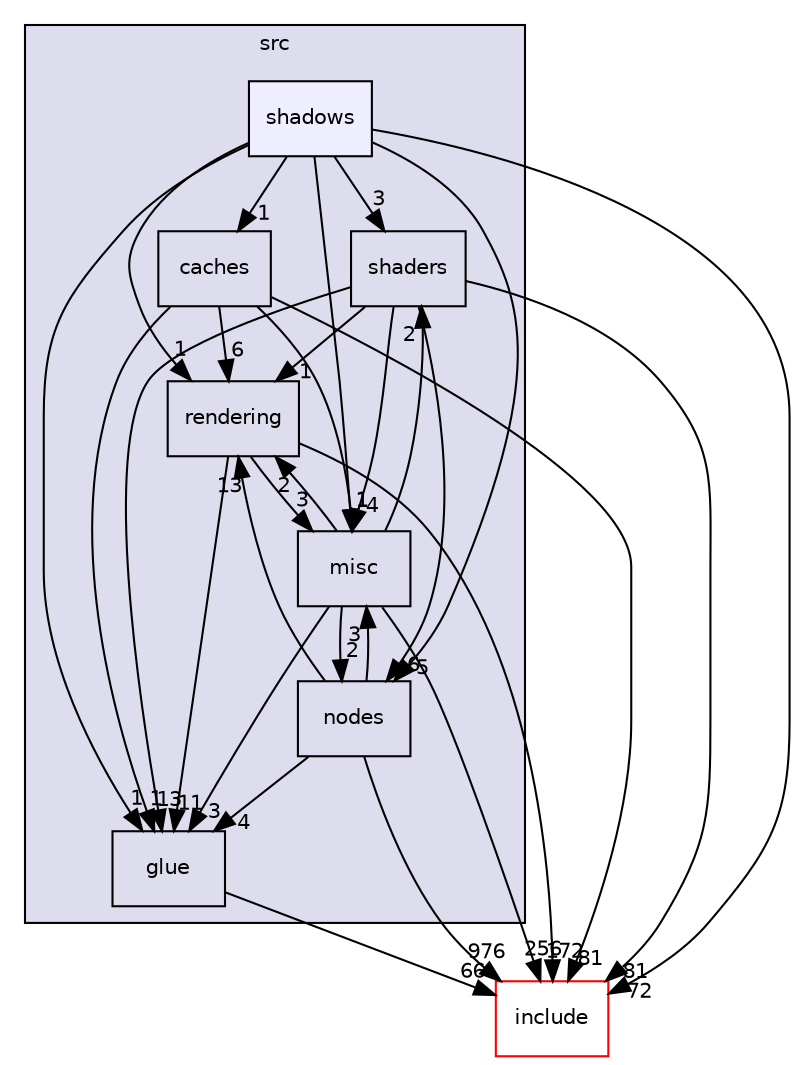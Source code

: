 digraph "src/shadows" {
  compound=true
  node [ fontsize="10", fontname="Helvetica"];
  edge [ labelfontsize="10", labelfontname="Helvetica"];
  subgraph clusterdir_68267d1309a1af8e8297ef4c3efbcdba {
    graph [ bgcolor="#ddddee", pencolor="black", label="src" fontname="Helvetica", fontsize="10", URL="dir_68267d1309a1af8e8297ef4c3efbcdba.html"]
  dir_0a4b4be470ccb3aa51643a03ee90aa9a [shape=box label="shaders" URL="dir_0a4b4be470ccb3aa51643a03ee90aa9a.html"];
  dir_1243271318b2b38807a3b1d2ca08dd72 [shape=box label="rendering" URL="dir_1243271318b2b38807a3b1d2ca08dd72.html"];
  dir_2b08d7bf2cac8371e87305faf468c5a1 [shape=box label="caches" URL="dir_2b08d7bf2cac8371e87305faf468c5a1.html"];
  dir_88826aa2a10e1882b573f502bc7f4b55 [shape=box label="misc" URL="dir_88826aa2a10e1882b573f502bc7f4b55.html"];
  dir_b50dc725db71458029b22868a9250dc9 [shape=box label="nodes" URL="dir_b50dc725db71458029b22868a9250dc9.html"];
  dir_f2bd59bdb8f75ec501a29f05f69524a3 [shape=box label="glue" URL="dir_f2bd59bdb8f75ec501a29f05f69524a3.html"];
  dir_ca447cf2c81bb2810be1cc650d7e819d [shape=box, label="shadows", style="filled", fillcolor="#eeeeff", pencolor="black", URL="dir_ca447cf2c81bb2810be1cc650d7e819d.html"];
  }
  dir_d44c64559bbebec7f509842c48db8b23 [shape=box label="include" fillcolor="white" style="filled" color="red" URL="dir_d44c64559bbebec7f509842c48db8b23.html"];
  dir_2b08d7bf2cac8371e87305faf468c5a1->dir_1243271318b2b38807a3b1d2ca08dd72 [headlabel="6", labeldistance=1.5 headhref="dir_000050_000077.html"];
  dir_2b08d7bf2cac8371e87305faf468c5a1->dir_88826aa2a10e1882b573f502bc7f4b55 [headlabel="1", labeldistance=1.5 headhref="dir_000050_000070.html"];
  dir_2b08d7bf2cac8371e87305faf468c5a1->dir_d44c64559bbebec7f509842c48db8b23 [headlabel="81", labeldistance=1.5 headhref="dir_000050_000000.html"];
  dir_2b08d7bf2cac8371e87305faf468c5a1->dir_f2bd59bdb8f75ec501a29f05f69524a3 [headlabel="1", labeldistance=1.5 headhref="dir_000050_000063.html"];
  dir_1243271318b2b38807a3b1d2ca08dd72->dir_88826aa2a10e1882b573f502bc7f4b55 [headlabel="3", labeldistance=1.5 headhref="dir_000077_000070.html"];
  dir_1243271318b2b38807a3b1d2ca08dd72->dir_d44c64559bbebec7f509842c48db8b23 [headlabel="172", labeldistance=1.5 headhref="dir_000077_000000.html"];
  dir_1243271318b2b38807a3b1d2ca08dd72->dir_f2bd59bdb8f75ec501a29f05f69524a3 [headlabel="11", labeldistance=1.5 headhref="dir_000077_000063.html"];
  dir_ca447cf2c81bb2810be1cc650d7e819d->dir_0a4b4be470ccb3aa51643a03ee90aa9a [headlabel="3", labeldistance=1.5 headhref="dir_000081_000080.html"];
  dir_ca447cf2c81bb2810be1cc650d7e819d->dir_1243271318b2b38807a3b1d2ca08dd72 [headlabel="1", labeldistance=1.5 headhref="dir_000081_000077.html"];
  dir_ca447cf2c81bb2810be1cc650d7e819d->dir_2b08d7bf2cac8371e87305faf468c5a1 [headlabel="1", labeldistance=1.5 headhref="dir_000081_000050.html"];
  dir_ca447cf2c81bb2810be1cc650d7e819d->dir_88826aa2a10e1882b573f502bc7f4b55 [headlabel="1", labeldistance=1.5 headhref="dir_000081_000070.html"];
  dir_ca447cf2c81bb2810be1cc650d7e819d->dir_b50dc725db71458029b22868a9250dc9 [headlabel="5", labeldistance=1.5 headhref="dir_000081_000073.html"];
  dir_ca447cf2c81bb2810be1cc650d7e819d->dir_d44c64559bbebec7f509842c48db8b23 [headlabel="72", labeldistance=1.5 headhref="dir_000081_000000.html"];
  dir_ca447cf2c81bb2810be1cc650d7e819d->dir_f2bd59bdb8f75ec501a29f05f69524a3 [headlabel="1", labeldistance=1.5 headhref="dir_000081_000063.html"];
  dir_0a4b4be470ccb3aa51643a03ee90aa9a->dir_1243271318b2b38807a3b1d2ca08dd72 [headlabel="1", labeldistance=1.5 headhref="dir_000080_000077.html"];
  dir_0a4b4be470ccb3aa51643a03ee90aa9a->dir_88826aa2a10e1882b573f502bc7f4b55 [headlabel="4", labeldistance=1.5 headhref="dir_000080_000070.html"];
  dir_0a4b4be470ccb3aa51643a03ee90aa9a->dir_b50dc725db71458029b22868a9250dc9 [headlabel="6", labeldistance=1.5 headhref="dir_000080_000073.html"];
  dir_0a4b4be470ccb3aa51643a03ee90aa9a->dir_d44c64559bbebec7f509842c48db8b23 [headlabel="81", labeldistance=1.5 headhref="dir_000080_000000.html"];
  dir_0a4b4be470ccb3aa51643a03ee90aa9a->dir_f2bd59bdb8f75ec501a29f05f69524a3 [headlabel="13", labeldistance=1.5 headhref="dir_000080_000063.html"];
  dir_f2bd59bdb8f75ec501a29f05f69524a3->dir_d44c64559bbebec7f509842c48db8b23 [headlabel="66", labeldistance=1.5 headhref="dir_000063_000000.html"];
  dir_88826aa2a10e1882b573f502bc7f4b55->dir_0a4b4be470ccb3aa51643a03ee90aa9a [headlabel="2", labeldistance=1.5 headhref="dir_000070_000080.html"];
  dir_88826aa2a10e1882b573f502bc7f4b55->dir_1243271318b2b38807a3b1d2ca08dd72 [headlabel="2", labeldistance=1.5 headhref="dir_000070_000077.html"];
  dir_88826aa2a10e1882b573f502bc7f4b55->dir_b50dc725db71458029b22868a9250dc9 [headlabel="2", labeldistance=1.5 headhref="dir_000070_000073.html"];
  dir_88826aa2a10e1882b573f502bc7f4b55->dir_d44c64559bbebec7f509842c48db8b23 [headlabel="256", labeldistance=1.5 headhref="dir_000070_000000.html"];
  dir_88826aa2a10e1882b573f502bc7f4b55->dir_f2bd59bdb8f75ec501a29f05f69524a3 [headlabel="3", labeldistance=1.5 headhref="dir_000070_000063.html"];
  dir_b50dc725db71458029b22868a9250dc9->dir_1243271318b2b38807a3b1d2ca08dd72 [headlabel="13", labeldistance=1.5 headhref="dir_000073_000077.html"];
  dir_b50dc725db71458029b22868a9250dc9->dir_88826aa2a10e1882b573f502bc7f4b55 [headlabel="3", labeldistance=1.5 headhref="dir_000073_000070.html"];
  dir_b50dc725db71458029b22868a9250dc9->dir_d44c64559bbebec7f509842c48db8b23 [headlabel="976", labeldistance=1.5 headhref="dir_000073_000000.html"];
  dir_b50dc725db71458029b22868a9250dc9->dir_f2bd59bdb8f75ec501a29f05f69524a3 [headlabel="4", labeldistance=1.5 headhref="dir_000073_000063.html"];
}

